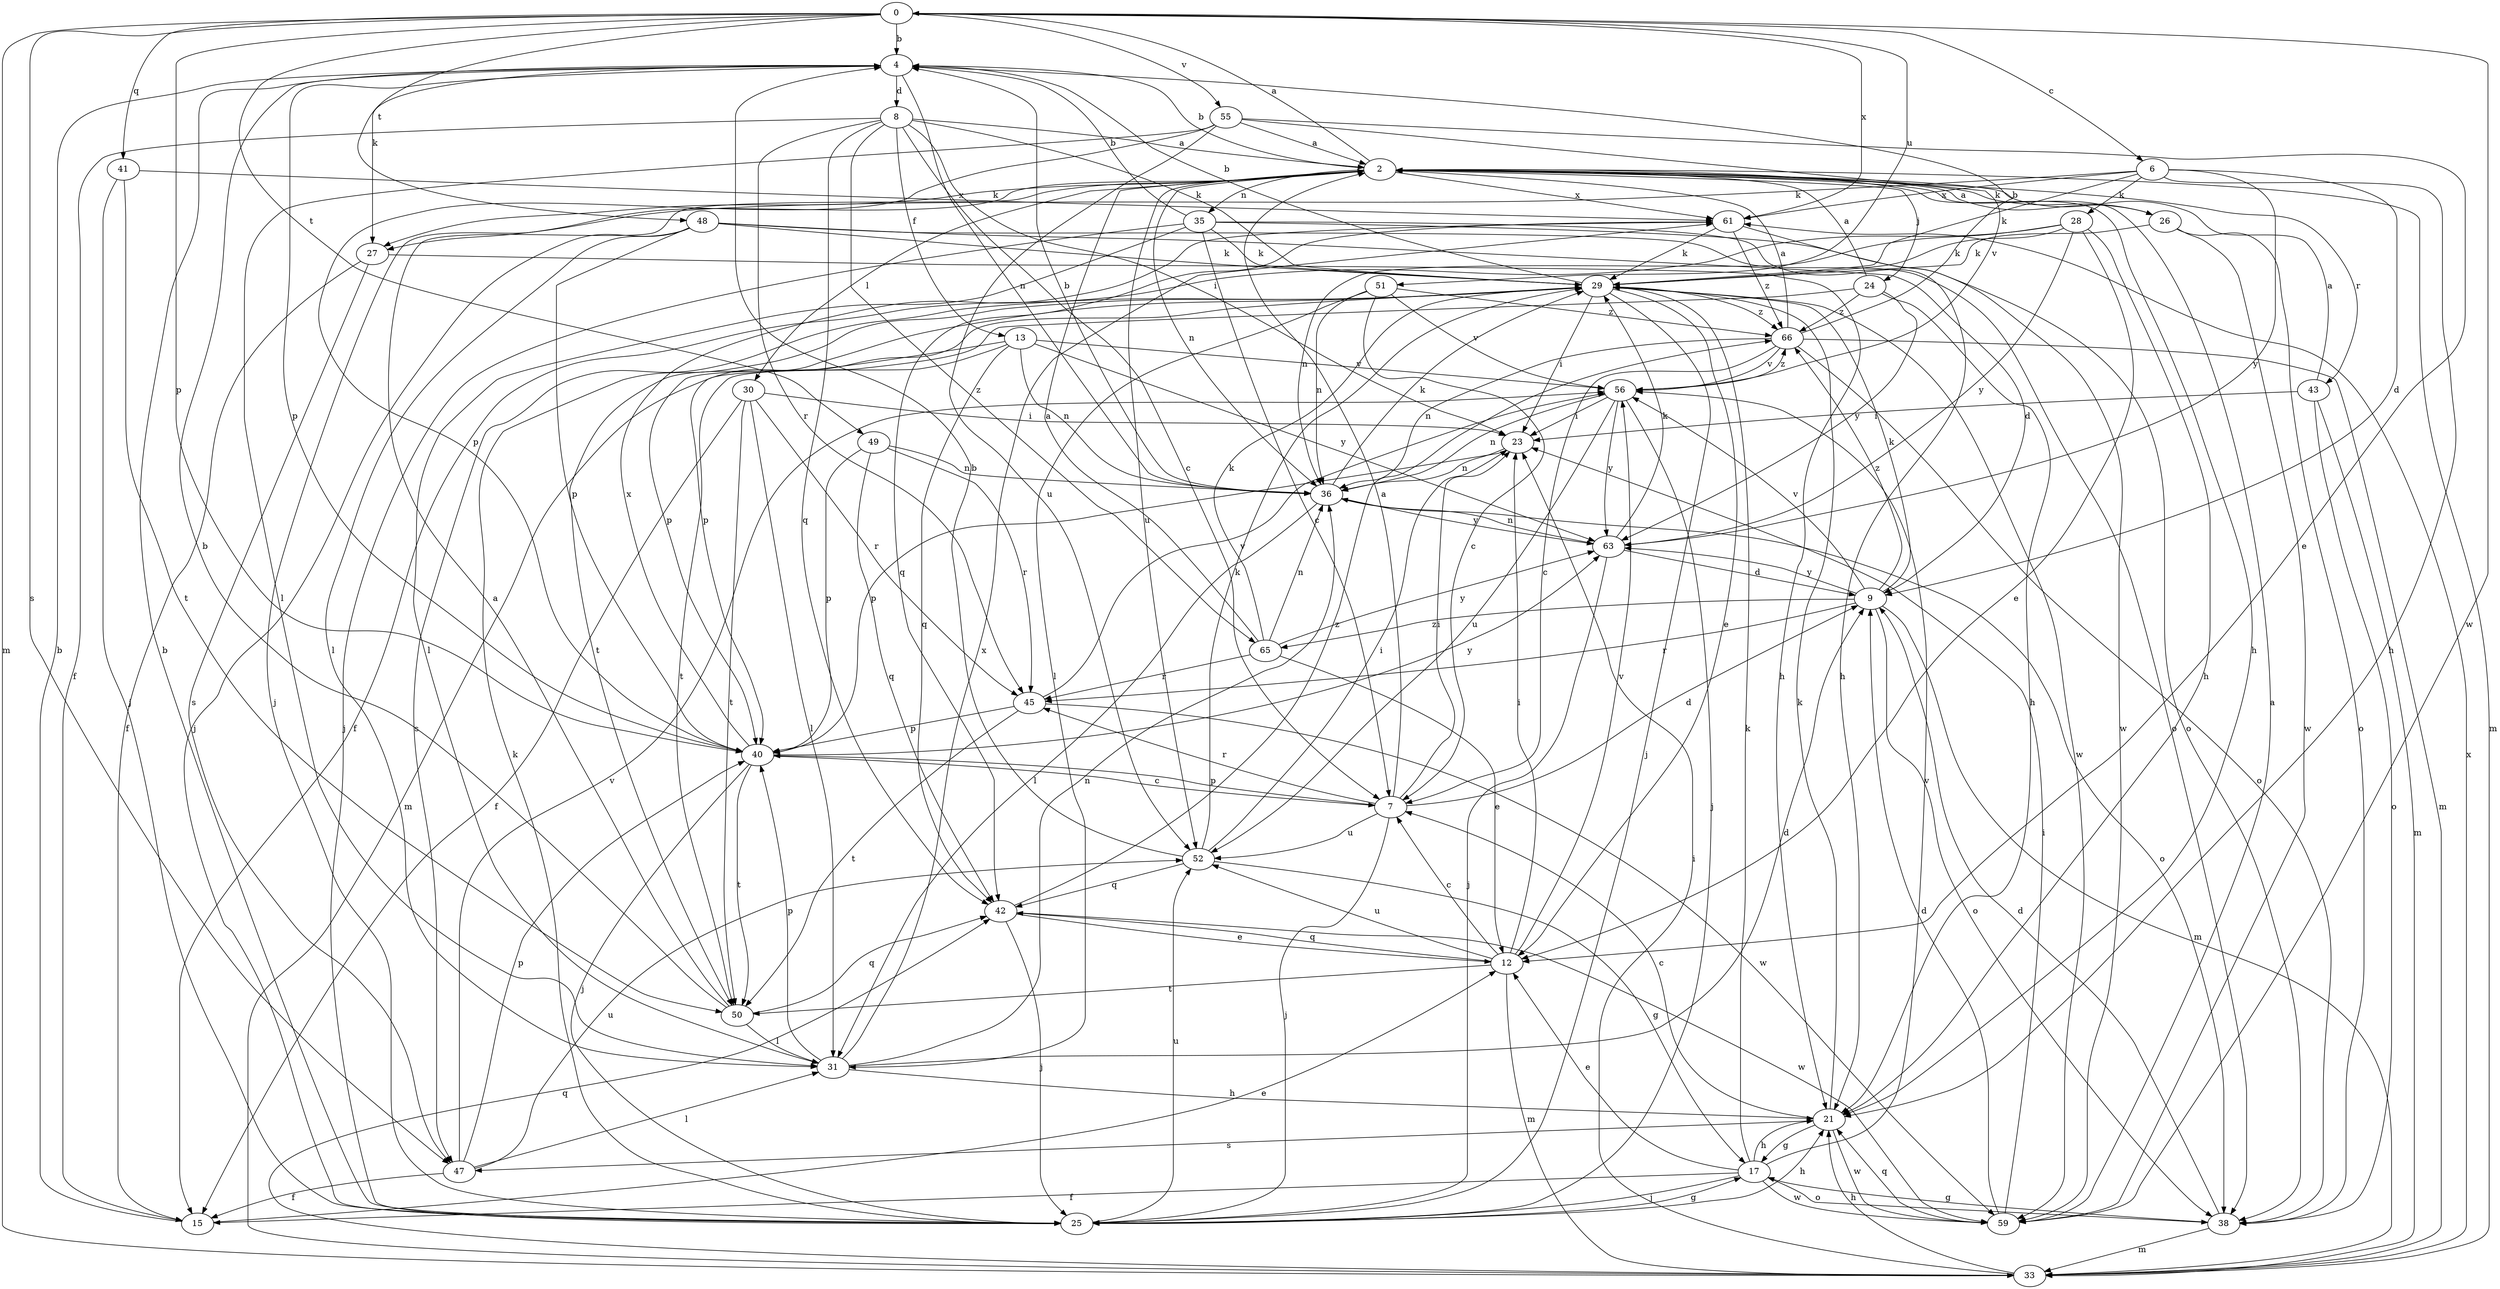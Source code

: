 strict digraph  {
0;
2;
4;
6;
7;
8;
9;
12;
13;
15;
17;
21;
23;
24;
25;
26;
27;
28;
29;
30;
31;
33;
35;
36;
38;
40;
41;
42;
43;
45;
47;
48;
49;
50;
51;
52;
55;
56;
59;
61;
63;
65;
66;
0 -> 4  [label=b];
0 -> 6  [label=c];
0 -> 33  [label=m];
0 -> 40  [label=p];
0 -> 41  [label=q];
0 -> 47  [label=s];
0 -> 48  [label=t];
0 -> 49  [label=t];
0 -> 51  [label=u];
0 -> 55  [label=v];
0 -> 59  [label=w];
0 -> 61  [label=x];
2 -> 0  [label=a];
2 -> 4  [label=b];
2 -> 21  [label=h];
2 -> 24  [label=j];
2 -> 25  [label=j];
2 -> 26  [label=k];
2 -> 27  [label=k];
2 -> 30  [label=l];
2 -> 33  [label=m];
2 -> 35  [label=n];
2 -> 36  [label=n];
2 -> 43  [label=r];
2 -> 52  [label=u];
2 -> 61  [label=x];
4 -> 8  [label=d];
4 -> 27  [label=k];
4 -> 36  [label=n];
4 -> 40  [label=p];
6 -> 9  [label=d];
6 -> 21  [label=h];
6 -> 27  [label=k];
6 -> 28  [label=k];
6 -> 29  [label=k];
6 -> 61  [label=x];
6 -> 63  [label=y];
7 -> 2  [label=a];
7 -> 9  [label=d];
7 -> 23  [label=i];
7 -> 25  [label=j];
7 -> 40  [label=p];
7 -> 45  [label=r];
7 -> 52  [label=u];
8 -> 2  [label=a];
8 -> 7  [label=c];
8 -> 13  [label=f];
8 -> 15  [label=f];
8 -> 23  [label=i];
8 -> 29  [label=k];
8 -> 42  [label=q];
8 -> 45  [label=r];
8 -> 65  [label=z];
9 -> 29  [label=k];
9 -> 33  [label=m];
9 -> 38  [label=o];
9 -> 45  [label=r];
9 -> 56  [label=v];
9 -> 63  [label=y];
9 -> 65  [label=z];
9 -> 66  [label=z];
12 -> 7  [label=c];
12 -> 23  [label=i];
12 -> 33  [label=m];
12 -> 42  [label=q];
12 -> 50  [label=t];
12 -> 52  [label=u];
12 -> 56  [label=v];
13 -> 33  [label=m];
13 -> 36  [label=n];
13 -> 42  [label=q];
13 -> 50  [label=t];
13 -> 56  [label=v];
13 -> 63  [label=y];
15 -> 4  [label=b];
15 -> 12  [label=e];
17 -> 12  [label=e];
17 -> 15  [label=f];
17 -> 21  [label=h];
17 -> 25  [label=j];
17 -> 29  [label=k];
17 -> 38  [label=o];
17 -> 56  [label=v];
17 -> 59  [label=w];
21 -> 7  [label=c];
21 -> 17  [label=g];
21 -> 29  [label=k];
21 -> 47  [label=s];
21 -> 59  [label=w];
23 -> 36  [label=n];
23 -> 40  [label=p];
24 -> 2  [label=a];
24 -> 21  [label=h];
24 -> 40  [label=p];
24 -> 63  [label=y];
24 -> 66  [label=z];
25 -> 4  [label=b];
25 -> 17  [label=g];
25 -> 21  [label=h];
25 -> 29  [label=k];
25 -> 52  [label=u];
26 -> 2  [label=a];
26 -> 29  [label=k];
26 -> 38  [label=o];
26 -> 59  [label=w];
27 -> 15  [label=f];
27 -> 21  [label=h];
27 -> 47  [label=s];
28 -> 12  [label=e];
28 -> 15  [label=f];
28 -> 21  [label=h];
28 -> 29  [label=k];
28 -> 36  [label=n];
28 -> 63  [label=y];
29 -> 4  [label=b];
29 -> 12  [label=e];
29 -> 23  [label=i];
29 -> 25  [label=j];
29 -> 40  [label=p];
29 -> 47  [label=s];
29 -> 50  [label=t];
29 -> 59  [label=w];
29 -> 66  [label=z];
30 -> 15  [label=f];
30 -> 23  [label=i];
30 -> 31  [label=l];
30 -> 45  [label=r];
30 -> 50  [label=t];
31 -> 9  [label=d];
31 -> 21  [label=h];
31 -> 36  [label=n];
31 -> 40  [label=p];
31 -> 61  [label=x];
33 -> 21  [label=h];
33 -> 23  [label=i];
33 -> 42  [label=q];
33 -> 61  [label=x];
35 -> 4  [label=b];
35 -> 7  [label=c];
35 -> 21  [label=h];
35 -> 25  [label=j];
35 -> 29  [label=k];
35 -> 31  [label=l];
35 -> 38  [label=o];
36 -> 4  [label=b];
36 -> 29  [label=k];
36 -> 31  [label=l];
36 -> 38  [label=o];
36 -> 63  [label=y];
38 -> 9  [label=d];
38 -> 17  [label=g];
38 -> 33  [label=m];
40 -> 7  [label=c];
40 -> 25  [label=j];
40 -> 50  [label=t];
40 -> 61  [label=x];
40 -> 63  [label=y];
41 -> 25  [label=j];
41 -> 50  [label=t];
41 -> 61  [label=x];
42 -> 12  [label=e];
42 -> 25  [label=j];
42 -> 59  [label=w];
42 -> 66  [label=z];
43 -> 2  [label=a];
43 -> 23  [label=i];
43 -> 33  [label=m];
43 -> 38  [label=o];
45 -> 40  [label=p];
45 -> 50  [label=t];
45 -> 56  [label=v];
45 -> 59  [label=w];
47 -> 15  [label=f];
47 -> 31  [label=l];
47 -> 40  [label=p];
47 -> 52  [label=u];
47 -> 56  [label=v];
48 -> 9  [label=d];
48 -> 25  [label=j];
48 -> 29  [label=k];
48 -> 31  [label=l];
48 -> 38  [label=o];
48 -> 40  [label=p];
49 -> 36  [label=n];
49 -> 40  [label=p];
49 -> 42  [label=q];
49 -> 45  [label=r];
50 -> 2  [label=a];
50 -> 4  [label=b];
50 -> 31  [label=l];
50 -> 42  [label=q];
51 -> 7  [label=c];
51 -> 31  [label=l];
51 -> 36  [label=n];
51 -> 56  [label=v];
51 -> 66  [label=z];
52 -> 4  [label=b];
52 -> 17  [label=g];
52 -> 23  [label=i];
52 -> 29  [label=k];
52 -> 42  [label=q];
55 -> 2  [label=a];
55 -> 12  [label=e];
55 -> 31  [label=l];
55 -> 40  [label=p];
55 -> 52  [label=u];
55 -> 56  [label=v];
56 -> 23  [label=i];
56 -> 25  [label=j];
56 -> 36  [label=n];
56 -> 52  [label=u];
56 -> 63  [label=y];
56 -> 66  [label=z];
59 -> 2  [label=a];
59 -> 9  [label=d];
59 -> 23  [label=i];
59 -> 21  [label=q];
61 -> 29  [label=k];
61 -> 42  [label=q];
61 -> 59  [label=w];
61 -> 66  [label=z];
63 -> 9  [label=d];
63 -> 25  [label=j];
63 -> 29  [label=k];
63 -> 36  [label=n];
65 -> 2  [label=a];
65 -> 12  [label=e];
65 -> 29  [label=k];
65 -> 36  [label=n];
65 -> 45  [label=r];
65 -> 63  [label=y];
66 -> 2  [label=a];
66 -> 4  [label=b];
66 -> 7  [label=c];
66 -> 33  [label=m];
66 -> 36  [label=n];
66 -> 38  [label=o];
66 -> 56  [label=v];
}

